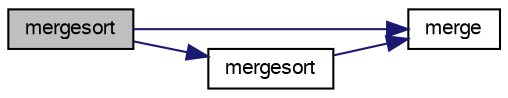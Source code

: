digraph G
{
  edge [fontname="FreeSans",fontsize="10",labelfontname="FreeSans",labelfontsize="10"];
  node [fontname="FreeSans",fontsize="10",shape=record];
  rankdir=LR;
  Node1 [label="mergesort",height=0.2,width=0.4,color="black", fillcolor="grey75", style="filled" fontcolor="black"];
  Node1 -> Node2 [color="midnightblue",fontsize="10",style="solid"];
  Node2 [label="merge",height=0.2,width=0.4,color="black", fillcolor="white", style="filled",URL="$_delouth_mansfield-_assn4-_sort_prog_8cpp.html#a22dd5c604dfcb67bc46bfd4bbb97d2f0"];
  Node1 -> Node3 [color="midnightblue",fontsize="10",style="solid"];
  Node3 [label="mergesort",height=0.2,width=0.4,color="black", fillcolor="white", style="filled",URL="$_delouth_mansfield-_assn4-_sort_prog_8cpp.html#a5f5d9f539f726c766f4c454c579f2f6d"];
  Node3 -> Node2 [color="midnightblue",fontsize="10",style="solid"];
}
